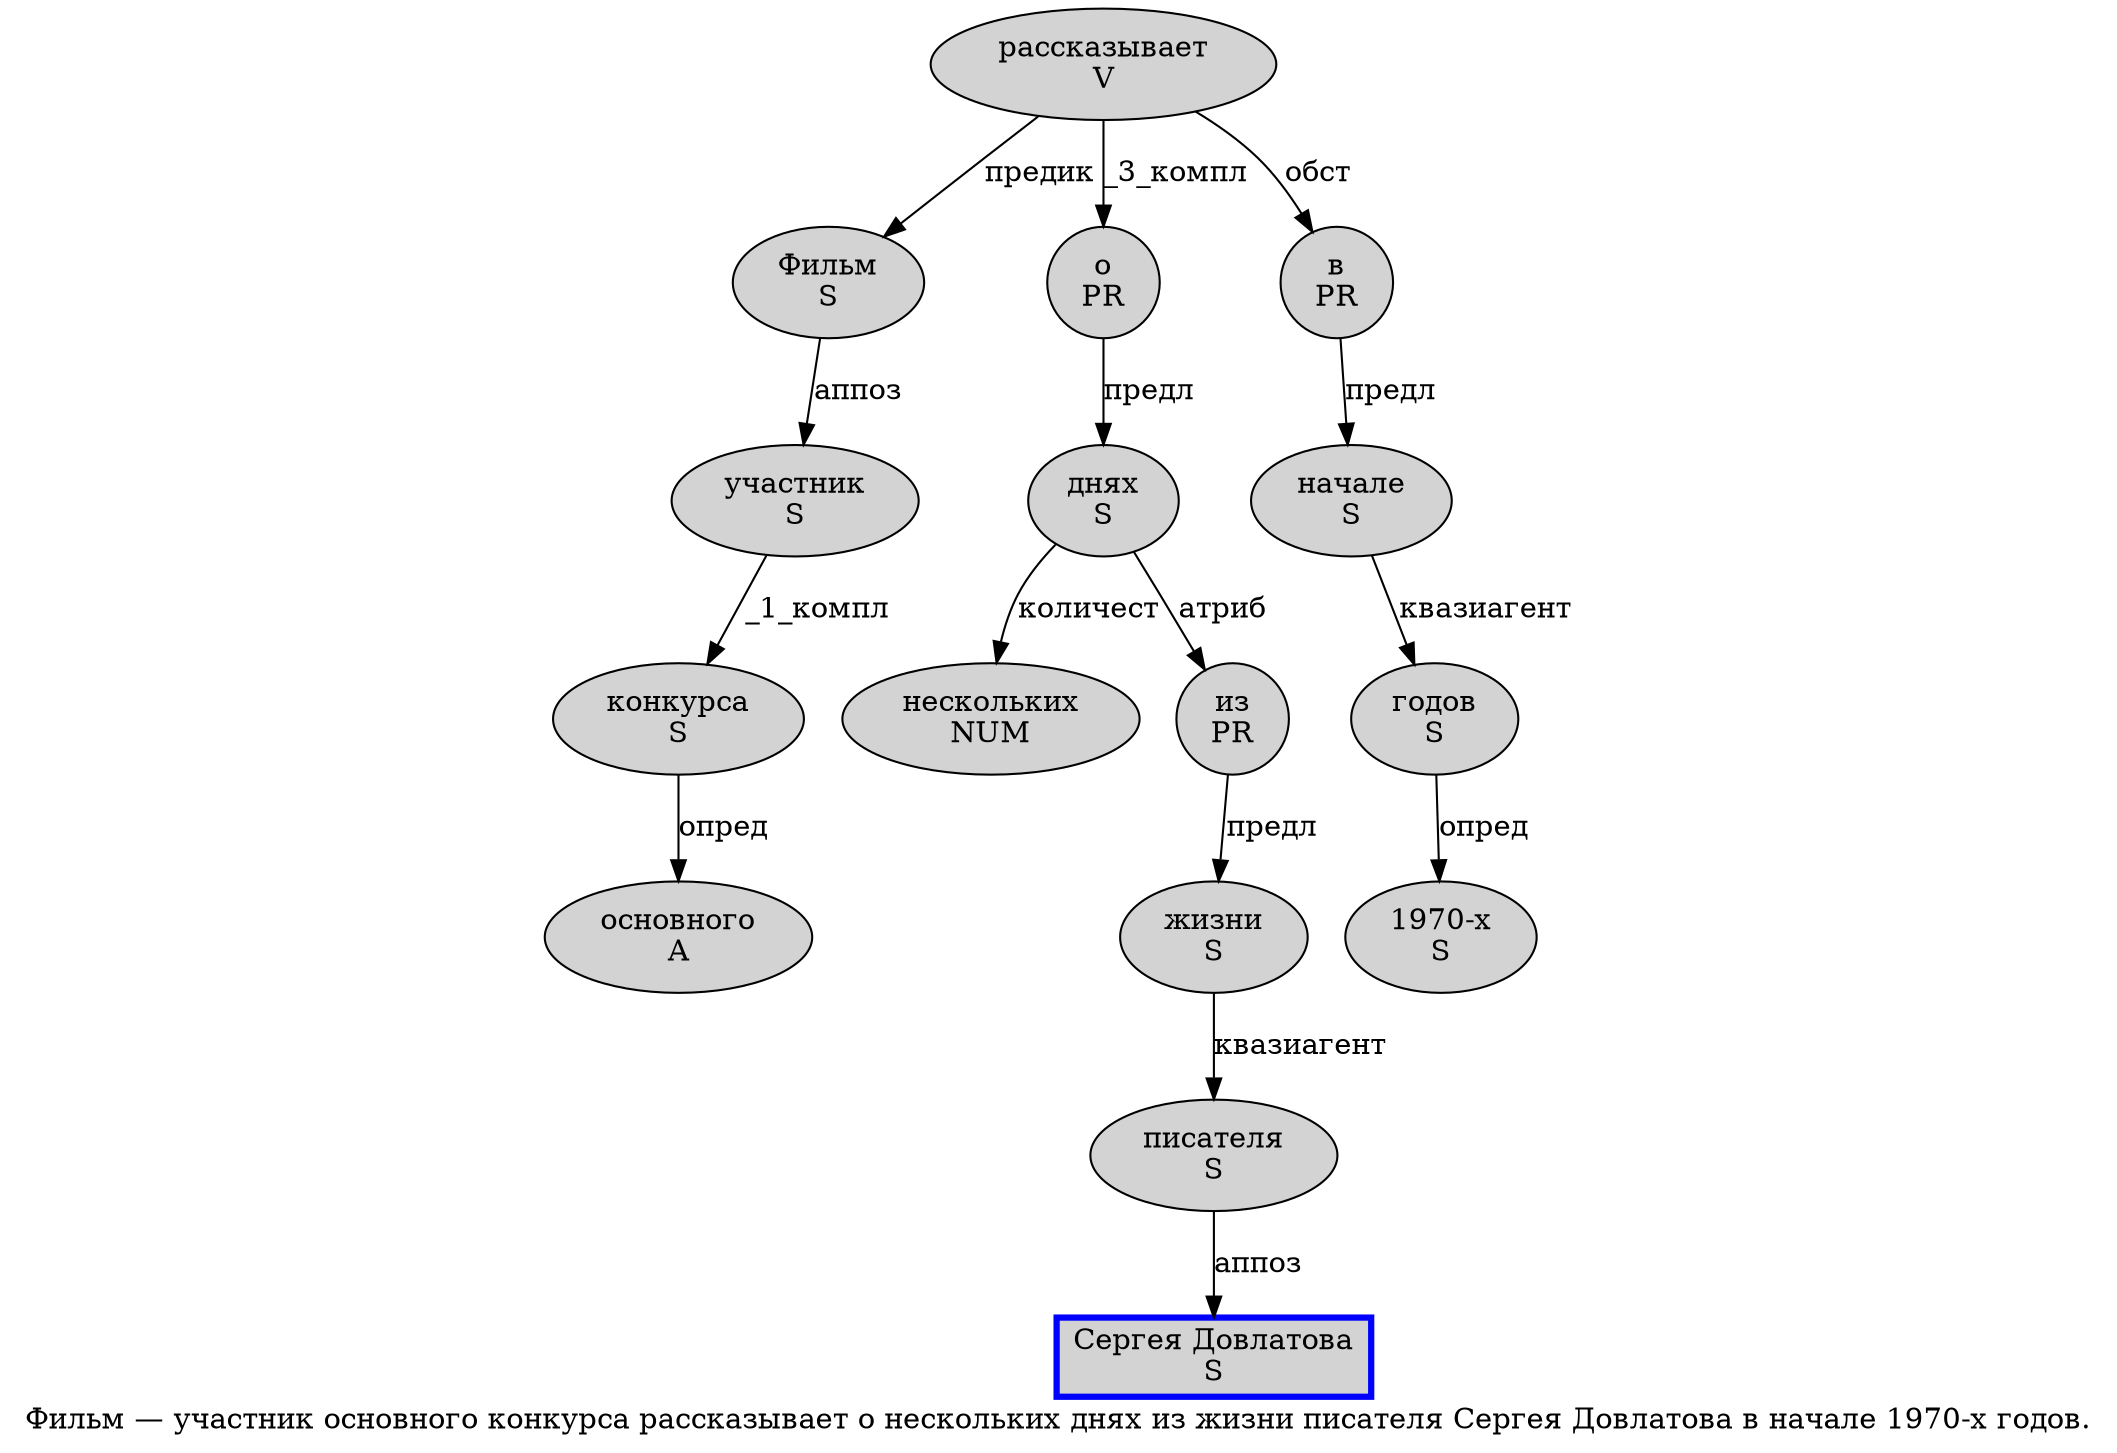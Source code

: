 digraph SENTENCE_1441 {
	graph [label="Фильм — участник основного конкурса рассказывает о нескольких днях из жизни писателя Сергея Довлатова в начале 1970-х годов."]
	node [style=filled]
		0 [label="Фильм
S" color="" fillcolor=lightgray penwidth=1 shape=ellipse]
		2 [label="участник
S" color="" fillcolor=lightgray penwidth=1 shape=ellipse]
		3 [label="основного
A" color="" fillcolor=lightgray penwidth=1 shape=ellipse]
		4 [label="конкурса
S" color="" fillcolor=lightgray penwidth=1 shape=ellipse]
		5 [label="рассказывает
V" color="" fillcolor=lightgray penwidth=1 shape=ellipse]
		6 [label="о
PR" color="" fillcolor=lightgray penwidth=1 shape=ellipse]
		7 [label="нескольких
NUM" color="" fillcolor=lightgray penwidth=1 shape=ellipse]
		8 [label="днях
S" color="" fillcolor=lightgray penwidth=1 shape=ellipse]
		9 [label="из
PR" color="" fillcolor=lightgray penwidth=1 shape=ellipse]
		10 [label="жизни
S" color="" fillcolor=lightgray penwidth=1 shape=ellipse]
		11 [label="писателя
S" color="" fillcolor=lightgray penwidth=1 shape=ellipse]
		12 [label="Сергея Довлатова
S" color=blue fillcolor=lightgray penwidth=3 shape=box]
		13 [label="в
PR" color="" fillcolor=lightgray penwidth=1 shape=ellipse]
		14 [label="начале
S" color="" fillcolor=lightgray penwidth=1 shape=ellipse]
		15 [label="1970-х
S" color="" fillcolor=lightgray penwidth=1 shape=ellipse]
		16 [label="годов
S" color="" fillcolor=lightgray penwidth=1 shape=ellipse]
			6 -> 8 [label="предл"]
			10 -> 11 [label="квазиагент"]
			13 -> 14 [label="предл"]
			4 -> 3 [label="опред"]
			8 -> 7 [label="количест"]
			8 -> 9 [label="атриб"]
			9 -> 10 [label="предл"]
			0 -> 2 [label="аппоз"]
			16 -> 15 [label="опред"]
			2 -> 4 [label="_1_компл"]
			14 -> 16 [label="квазиагент"]
			5 -> 0 [label="предик"]
			5 -> 6 [label="_3_компл"]
			5 -> 13 [label="обст"]
			11 -> 12 [label="аппоз"]
}